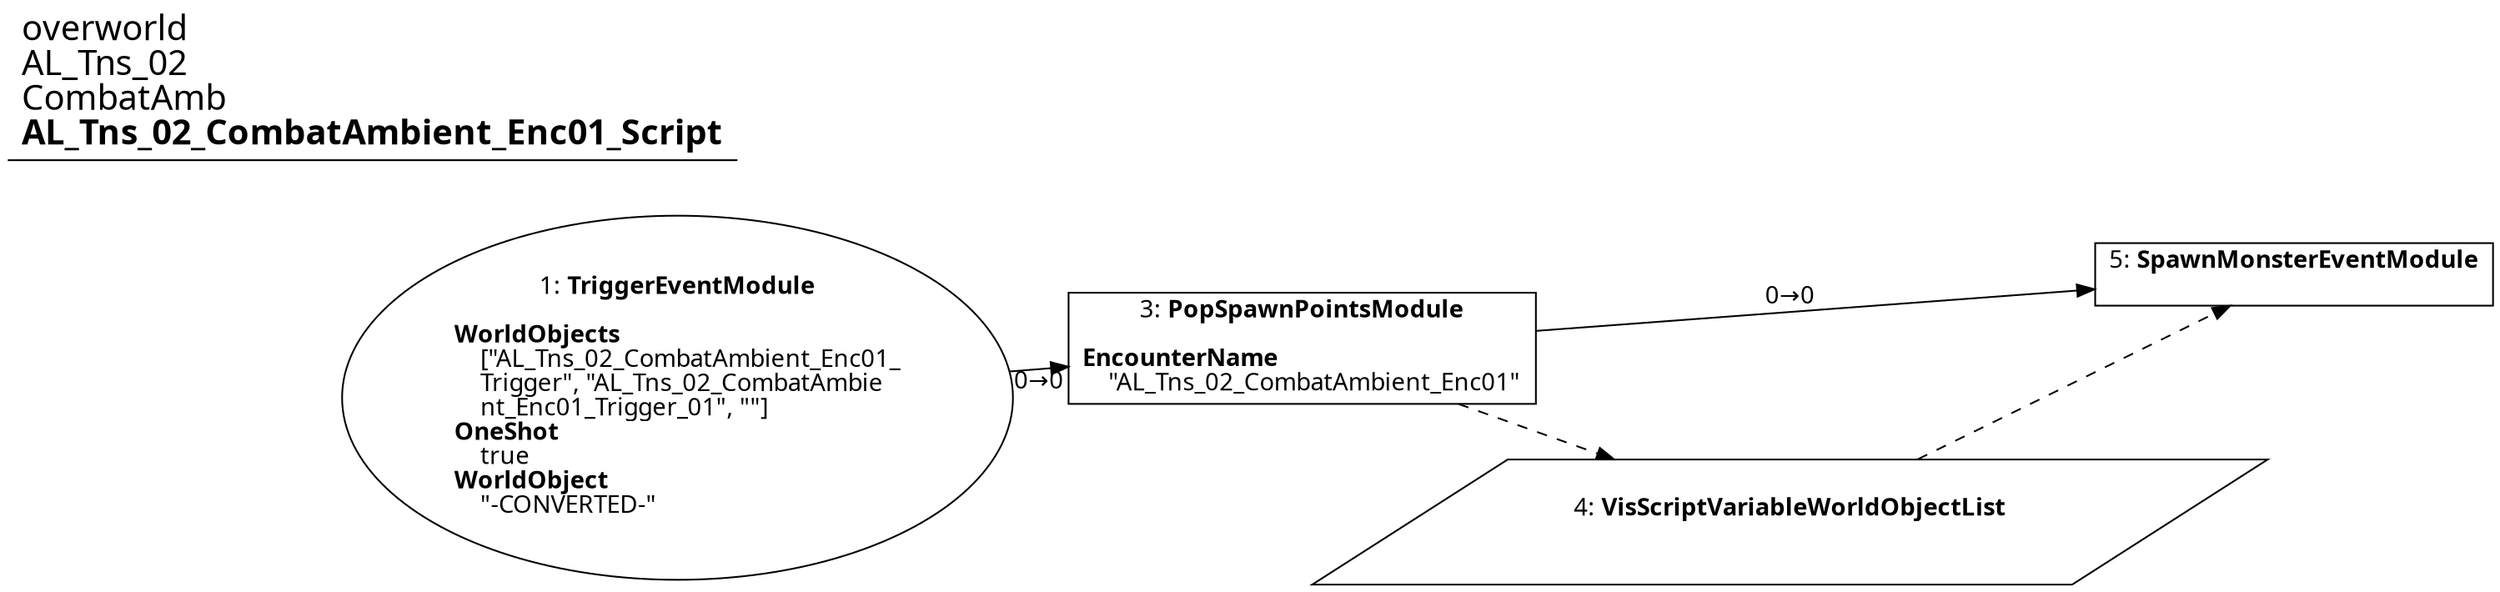 digraph {
    layout = fdp;
    overlap = prism;
    sep = "+16";
    splines = spline;

    node [ shape = box ];

    graph [ fontname = "Segoe UI" ];
    node [ fontname = "Segoe UI" ];
    edge [ fontname = "Segoe UI" ];

    1 [ label = <1: <b>TriggerEventModule</b><br/><br/><b>WorldObjects</b><br align="left"/>    [&quot;AL_Tns_02_CombatAmbient_Enc01_<br align="left"/>    Trigger&quot;, &quot;AL_Tns_02_CombatAmbie<br align="left"/>    nt_Enc01_Trigger_01&quot;, &quot;&quot;]<br align="left"/><b>OneShot</b><br align="left"/>    true<br align="left"/><b>WorldObject</b><br align="left"/>    &quot;-CONVERTED-&quot;<br align="left"/>> ];
    1 [ shape = oval ]
    1 [ pos = "0.085,-0.20500001!" ];
    1 -> 3 [ label = "0→0" ];

    3 [ label = <3: <b>PopSpawnPointsModule</b><br/><br/><b>EncounterName</b><br align="left"/>    &quot;AL_Tns_02_CombatAmbient_Enc01&quot;<br align="left"/>> ];
    3 [ pos = "0.35900003,-0.20500001!" ];
    3 -> 5 [ label = "0→0" ];
    3 -> 4 [ style = dashed ];

    4 [ label = <4: <b>VisScriptVariableWorldObjectList</b><br/><br/>> ];
    4 [ shape = parallelogram ]
    4 [ pos = "0.58500004,-0.30200002!" ];

    5 [ label = <5: <b>SpawnMonsterEventModule</b><br/><br/>> ];
    5 [ pos = "0.823,-0.20500001!" ];
    4 -> 5 [ style = dashed ];

    title [ pos = "0.08400001,-0.20400001!" ];
    title [ shape = underline ];
    title [ label = <<font point-size="20">overworld<br align="left"/>AL_Tns_02<br align="left"/>CombatAmb<br align="left"/><b>AL_Tns_02_CombatAmbient_Enc01_Script</b><br align="left"/></font>> ];
}
